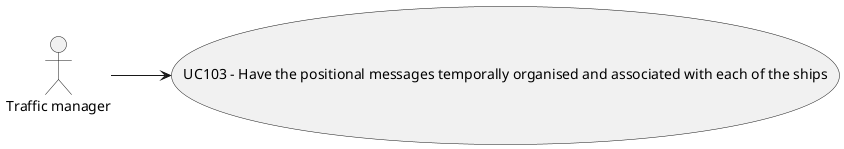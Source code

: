 @startuml

left to right direction


:Traffic manager: --> (UC103 - Have the positional messages temporally organised and associated with each of the ships)
@enduml